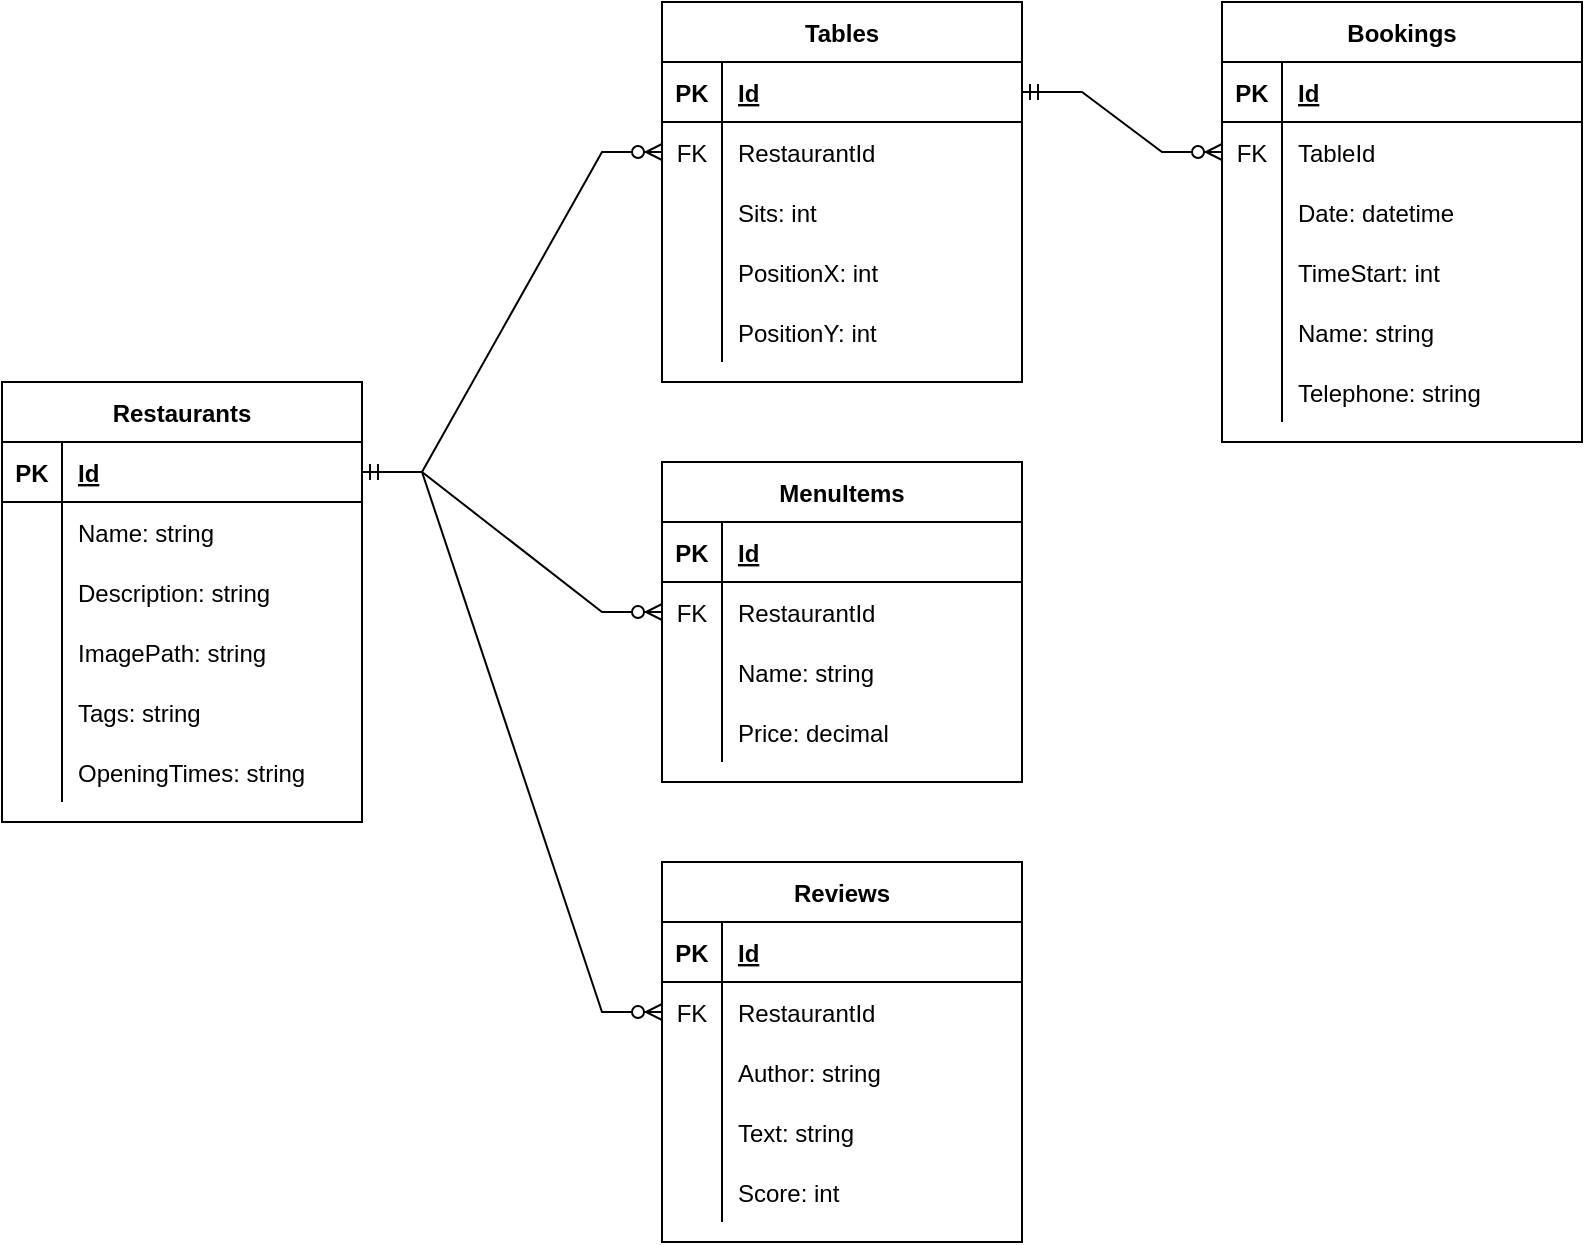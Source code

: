 <mxfile version="15.6.8" type="device"><diagram id="bavbmVNWgLPEJj5uLEgb" name="Page-1"><mxGraphModel dx="2207" dy="547" grid="1" gridSize="10" guides="1" tooltips="1" connect="1" arrows="1" fold="1" page="1" pageScale="1" pageWidth="1169" pageHeight="827" math="0" shadow="0"><root><mxCell id="0"/><mxCell id="1" parent="0"/><mxCell id="hQudG8yjKDYZenc3eQ0n-1" value="Restaurants" style="shape=table;startSize=30;container=1;collapsible=1;childLayout=tableLayout;fixedRows=1;rowLines=0;fontStyle=1;align=center;resizeLast=1;fillColor=default;strokeColor=default;fontColor=default;" parent="1" vertex="1"><mxGeometry x="-50" y="440" width="180" height="220" as="geometry"/></mxCell><mxCell id="hQudG8yjKDYZenc3eQ0n-2" value="" style="shape=partialRectangle;collapsible=0;dropTarget=0;pointerEvents=0;fillColor=none;top=0;left=0;bottom=1;right=0;points=[[0,0.5],[1,0.5]];portConstraint=eastwest;" parent="hQudG8yjKDYZenc3eQ0n-1" vertex="1"><mxGeometry y="30" width="180" height="30" as="geometry"/></mxCell><mxCell id="hQudG8yjKDYZenc3eQ0n-3" value="PK" style="shape=partialRectangle;connectable=0;fillColor=none;top=0;left=0;bottom=0;right=0;fontStyle=1;overflow=hidden;" parent="hQudG8yjKDYZenc3eQ0n-2" vertex="1"><mxGeometry width="30" height="30" as="geometry"><mxRectangle width="30" height="30" as="alternateBounds"/></mxGeometry></mxCell><mxCell id="hQudG8yjKDYZenc3eQ0n-4" value="Id" style="shape=partialRectangle;connectable=0;fillColor=none;top=0;left=0;bottom=0;right=0;align=left;spacingLeft=6;fontStyle=5;overflow=hidden;" parent="hQudG8yjKDYZenc3eQ0n-2" vertex="1"><mxGeometry x="30" width="150" height="30" as="geometry"><mxRectangle width="150" height="30" as="alternateBounds"/></mxGeometry></mxCell><mxCell id="hQudG8yjKDYZenc3eQ0n-5" value="" style="shape=partialRectangle;collapsible=0;dropTarget=0;pointerEvents=0;fillColor=none;top=0;left=0;bottom=0;right=0;points=[[0,0.5],[1,0.5]];portConstraint=eastwest;" parent="hQudG8yjKDYZenc3eQ0n-1" vertex="1"><mxGeometry y="60" width="180" height="30" as="geometry"/></mxCell><mxCell id="hQudG8yjKDYZenc3eQ0n-6" value="" style="shape=partialRectangle;connectable=0;fillColor=none;top=0;left=0;bottom=0;right=0;editable=1;overflow=hidden;" parent="hQudG8yjKDYZenc3eQ0n-5" vertex="1"><mxGeometry width="30" height="30" as="geometry"><mxRectangle width="30" height="30" as="alternateBounds"/></mxGeometry></mxCell><mxCell id="hQudG8yjKDYZenc3eQ0n-7" value="Name: string" style="shape=partialRectangle;connectable=0;fillColor=none;top=0;left=0;bottom=0;right=0;align=left;spacingLeft=6;overflow=hidden;" parent="hQudG8yjKDYZenc3eQ0n-5" vertex="1"><mxGeometry x="30" width="150" height="30" as="geometry"><mxRectangle width="150" height="30" as="alternateBounds"/></mxGeometry></mxCell><mxCell id="hQudG8yjKDYZenc3eQ0n-8" value="" style="shape=partialRectangle;collapsible=0;dropTarget=0;pointerEvents=0;fillColor=none;top=0;left=0;bottom=0;right=0;points=[[0,0.5],[1,0.5]];portConstraint=eastwest;" parent="hQudG8yjKDYZenc3eQ0n-1" vertex="1"><mxGeometry y="90" width="180" height="30" as="geometry"/></mxCell><mxCell id="hQudG8yjKDYZenc3eQ0n-9" value="" style="shape=partialRectangle;connectable=0;fillColor=none;top=0;left=0;bottom=0;right=0;editable=1;overflow=hidden;" parent="hQudG8yjKDYZenc3eQ0n-8" vertex="1"><mxGeometry width="30" height="30" as="geometry"><mxRectangle width="30" height="30" as="alternateBounds"/></mxGeometry></mxCell><mxCell id="hQudG8yjKDYZenc3eQ0n-10" value="Description: string" style="shape=partialRectangle;connectable=0;fillColor=none;top=0;left=0;bottom=0;right=0;align=left;spacingLeft=6;overflow=hidden;" parent="hQudG8yjKDYZenc3eQ0n-8" vertex="1"><mxGeometry x="30" width="150" height="30" as="geometry"><mxRectangle width="150" height="30" as="alternateBounds"/></mxGeometry></mxCell><mxCell id="7eWwR9RU8MYVk5Zorf-E-1" style="shape=partialRectangle;collapsible=0;dropTarget=0;pointerEvents=0;fillColor=none;top=0;left=0;bottom=0;right=0;points=[[0,0.5],[1,0.5]];portConstraint=eastwest;" parent="hQudG8yjKDYZenc3eQ0n-1" vertex="1"><mxGeometry y="120" width="180" height="30" as="geometry"/></mxCell><mxCell id="7eWwR9RU8MYVk5Zorf-E-2" style="shape=partialRectangle;connectable=0;fillColor=none;top=0;left=0;bottom=0;right=0;editable=1;overflow=hidden;" parent="7eWwR9RU8MYVk5Zorf-E-1" vertex="1"><mxGeometry width="30" height="30" as="geometry"><mxRectangle width="30" height="30" as="alternateBounds"/></mxGeometry></mxCell><mxCell id="7eWwR9RU8MYVk5Zorf-E-3" value="ImagePath: string" style="shape=partialRectangle;connectable=0;fillColor=none;top=0;left=0;bottom=0;right=0;align=left;spacingLeft=6;overflow=hidden;" parent="7eWwR9RU8MYVk5Zorf-E-1" vertex="1"><mxGeometry x="30" width="150" height="30" as="geometry"><mxRectangle width="150" height="30" as="alternateBounds"/></mxGeometry></mxCell><mxCell id="iOg_n0sNwWh6UUZySn6v-7" style="shape=partialRectangle;collapsible=0;dropTarget=0;pointerEvents=0;fillColor=none;top=0;left=0;bottom=0;right=0;points=[[0,0.5],[1,0.5]];portConstraint=eastwest;" vertex="1" parent="hQudG8yjKDYZenc3eQ0n-1"><mxGeometry y="150" width="180" height="30" as="geometry"/></mxCell><mxCell id="iOg_n0sNwWh6UUZySn6v-8" style="shape=partialRectangle;connectable=0;fillColor=none;top=0;left=0;bottom=0;right=0;editable=1;overflow=hidden;" vertex="1" parent="iOg_n0sNwWh6UUZySn6v-7"><mxGeometry width="30" height="30" as="geometry"><mxRectangle width="30" height="30" as="alternateBounds"/></mxGeometry></mxCell><mxCell id="iOg_n0sNwWh6UUZySn6v-9" value="Tags: string" style="shape=partialRectangle;connectable=0;fillColor=none;top=0;left=0;bottom=0;right=0;align=left;spacingLeft=6;overflow=hidden;" vertex="1" parent="iOg_n0sNwWh6UUZySn6v-7"><mxGeometry x="30" width="150" height="30" as="geometry"><mxRectangle width="150" height="30" as="alternateBounds"/></mxGeometry></mxCell><mxCell id="iOg_n0sNwWh6UUZySn6v-10" style="shape=partialRectangle;collapsible=0;dropTarget=0;pointerEvents=0;fillColor=none;top=0;left=0;bottom=0;right=0;points=[[0,0.5],[1,0.5]];portConstraint=eastwest;" vertex="1" parent="hQudG8yjKDYZenc3eQ0n-1"><mxGeometry y="180" width="180" height="30" as="geometry"/></mxCell><mxCell id="iOg_n0sNwWh6UUZySn6v-11" style="shape=partialRectangle;connectable=0;fillColor=none;top=0;left=0;bottom=0;right=0;editable=1;overflow=hidden;" vertex="1" parent="iOg_n0sNwWh6UUZySn6v-10"><mxGeometry width="30" height="30" as="geometry"><mxRectangle width="30" height="30" as="alternateBounds"/></mxGeometry></mxCell><mxCell id="iOg_n0sNwWh6UUZySn6v-12" value="OpeningTimes: string" style="shape=partialRectangle;connectable=0;fillColor=none;top=0;left=0;bottom=0;right=0;align=left;spacingLeft=6;overflow=hidden;" vertex="1" parent="iOg_n0sNwWh6UUZySn6v-10"><mxGeometry x="30" width="150" height="30" as="geometry"><mxRectangle width="150" height="30" as="alternateBounds"/></mxGeometry></mxCell><mxCell id="hQudG8yjKDYZenc3eQ0n-14" value="Tables" style="shape=table;startSize=30;container=1;collapsible=1;childLayout=tableLayout;fixedRows=1;rowLines=0;fontStyle=1;align=center;resizeLast=1;" parent="1" vertex="1"><mxGeometry x="280" y="250" width="180" height="190" as="geometry"/></mxCell><mxCell id="hQudG8yjKDYZenc3eQ0n-15" value="" style="shape=partialRectangle;collapsible=0;dropTarget=0;pointerEvents=0;fillColor=none;top=0;left=0;bottom=1;right=0;points=[[0,0.5],[1,0.5]];portConstraint=eastwest;" parent="hQudG8yjKDYZenc3eQ0n-14" vertex="1"><mxGeometry y="30" width="180" height="30" as="geometry"/></mxCell><mxCell id="hQudG8yjKDYZenc3eQ0n-16" value="PK" style="shape=partialRectangle;connectable=0;fillColor=none;top=0;left=0;bottom=0;right=0;fontStyle=1;overflow=hidden;" parent="hQudG8yjKDYZenc3eQ0n-15" vertex="1"><mxGeometry width="30" height="30" as="geometry"><mxRectangle width="30" height="30" as="alternateBounds"/></mxGeometry></mxCell><mxCell id="hQudG8yjKDYZenc3eQ0n-17" value="Id" style="shape=partialRectangle;connectable=0;fillColor=none;top=0;left=0;bottom=0;right=0;align=left;spacingLeft=6;fontStyle=5;overflow=hidden;" parent="hQudG8yjKDYZenc3eQ0n-15" vertex="1"><mxGeometry x="30" width="150" height="30" as="geometry"><mxRectangle width="150" height="30" as="alternateBounds"/></mxGeometry></mxCell><mxCell id="hQudG8yjKDYZenc3eQ0n-18" value="" style="shape=partialRectangle;collapsible=0;dropTarget=0;pointerEvents=0;fillColor=none;top=0;left=0;bottom=0;right=0;points=[[0,0.5],[1,0.5]];portConstraint=eastwest;" parent="hQudG8yjKDYZenc3eQ0n-14" vertex="1"><mxGeometry y="60" width="180" height="30" as="geometry"/></mxCell><mxCell id="hQudG8yjKDYZenc3eQ0n-19" value="FK" style="shape=partialRectangle;connectable=0;fillColor=none;top=0;left=0;bottom=0;right=0;editable=1;overflow=hidden;" parent="hQudG8yjKDYZenc3eQ0n-18" vertex="1"><mxGeometry width="30" height="30" as="geometry"><mxRectangle width="30" height="30" as="alternateBounds"/></mxGeometry></mxCell><mxCell id="hQudG8yjKDYZenc3eQ0n-20" value="RestaurantId" style="shape=partialRectangle;connectable=0;fillColor=none;top=0;left=0;bottom=0;right=0;align=left;spacingLeft=6;overflow=hidden;" parent="hQudG8yjKDYZenc3eQ0n-18" vertex="1"><mxGeometry x="30" width="150" height="30" as="geometry"><mxRectangle width="150" height="30" as="alternateBounds"/></mxGeometry></mxCell><mxCell id="hQudG8yjKDYZenc3eQ0n-21" value="" style="shape=partialRectangle;collapsible=0;dropTarget=0;pointerEvents=0;fillColor=none;top=0;left=0;bottom=0;right=0;points=[[0,0.5],[1,0.5]];portConstraint=eastwest;" parent="hQudG8yjKDYZenc3eQ0n-14" vertex="1"><mxGeometry y="90" width="180" height="30" as="geometry"/></mxCell><mxCell id="hQudG8yjKDYZenc3eQ0n-22" value="" style="shape=partialRectangle;connectable=0;fillColor=none;top=0;left=0;bottom=0;right=0;editable=1;overflow=hidden;" parent="hQudG8yjKDYZenc3eQ0n-21" vertex="1"><mxGeometry width="30" height="30" as="geometry"><mxRectangle width="30" height="30" as="alternateBounds"/></mxGeometry></mxCell><mxCell id="hQudG8yjKDYZenc3eQ0n-23" value="Sits: int" style="shape=partialRectangle;connectable=0;fillColor=none;top=0;left=0;bottom=0;right=0;align=left;spacingLeft=6;overflow=hidden;" parent="hQudG8yjKDYZenc3eQ0n-21" vertex="1"><mxGeometry x="30" width="150" height="30" as="geometry"><mxRectangle width="150" height="30" as="alternateBounds"/></mxGeometry></mxCell><mxCell id="iOg_n0sNwWh6UUZySn6v-1" style="shape=partialRectangle;collapsible=0;dropTarget=0;pointerEvents=0;fillColor=none;top=0;left=0;bottom=0;right=0;points=[[0,0.5],[1,0.5]];portConstraint=eastwest;" vertex="1" parent="hQudG8yjKDYZenc3eQ0n-14"><mxGeometry y="120" width="180" height="30" as="geometry"/></mxCell><mxCell id="iOg_n0sNwWh6UUZySn6v-2" style="shape=partialRectangle;connectable=0;fillColor=none;top=0;left=0;bottom=0;right=0;editable=1;overflow=hidden;" vertex="1" parent="iOg_n0sNwWh6UUZySn6v-1"><mxGeometry width="30" height="30" as="geometry"><mxRectangle width="30" height="30" as="alternateBounds"/></mxGeometry></mxCell><mxCell id="iOg_n0sNwWh6UUZySn6v-3" value="PositionX: int" style="shape=partialRectangle;connectable=0;fillColor=none;top=0;left=0;bottom=0;right=0;align=left;spacingLeft=6;overflow=hidden;" vertex="1" parent="iOg_n0sNwWh6UUZySn6v-1"><mxGeometry x="30" width="150" height="30" as="geometry"><mxRectangle width="150" height="30" as="alternateBounds"/></mxGeometry></mxCell><mxCell id="iOg_n0sNwWh6UUZySn6v-4" style="shape=partialRectangle;collapsible=0;dropTarget=0;pointerEvents=0;fillColor=none;top=0;left=0;bottom=0;right=0;points=[[0,0.5],[1,0.5]];portConstraint=eastwest;" vertex="1" parent="hQudG8yjKDYZenc3eQ0n-14"><mxGeometry y="150" width="180" height="30" as="geometry"/></mxCell><mxCell id="iOg_n0sNwWh6UUZySn6v-5" style="shape=partialRectangle;connectable=0;fillColor=none;top=0;left=0;bottom=0;right=0;editable=1;overflow=hidden;" vertex="1" parent="iOg_n0sNwWh6UUZySn6v-4"><mxGeometry width="30" height="30" as="geometry"><mxRectangle width="30" height="30" as="alternateBounds"/></mxGeometry></mxCell><mxCell id="iOg_n0sNwWh6UUZySn6v-6" value="PositionY: int" style="shape=partialRectangle;connectable=0;fillColor=none;top=0;left=0;bottom=0;right=0;align=left;spacingLeft=6;overflow=hidden;" vertex="1" parent="iOg_n0sNwWh6UUZySn6v-4"><mxGeometry x="30" width="150" height="30" as="geometry"><mxRectangle width="150" height="30" as="alternateBounds"/></mxGeometry></mxCell><mxCell id="hQudG8yjKDYZenc3eQ0n-29" value="" style="edgeStyle=entityRelationEdgeStyle;fontSize=12;html=1;endArrow=ERzeroToMany;startArrow=ERmandOne;rounded=0;exitX=1;exitY=0.5;exitDx=0;exitDy=0;entryX=0;entryY=0.5;entryDx=0;entryDy=0;" parent="1" source="hQudG8yjKDYZenc3eQ0n-2" target="hQudG8yjKDYZenc3eQ0n-18" edge="1"><mxGeometry width="100" height="100" relative="1" as="geometry"><mxPoint x="300" y="330" as="sourcePoint"/><mxPoint x="400" y="230" as="targetPoint"/></mxGeometry></mxCell><mxCell id="hQudG8yjKDYZenc3eQ0n-60" value="Bookings" style="shape=table;startSize=30;container=1;collapsible=1;childLayout=tableLayout;fixedRows=1;rowLines=0;fontStyle=1;align=center;resizeLast=1;" parent="1" vertex="1"><mxGeometry x="560" y="250" width="180" height="220" as="geometry"/></mxCell><mxCell id="hQudG8yjKDYZenc3eQ0n-61" value="" style="shape=partialRectangle;collapsible=0;dropTarget=0;pointerEvents=0;fillColor=none;top=0;left=0;bottom=1;right=0;points=[[0,0.5],[1,0.5]];portConstraint=eastwest;" parent="hQudG8yjKDYZenc3eQ0n-60" vertex="1"><mxGeometry y="30" width="180" height="30" as="geometry"/></mxCell><mxCell id="hQudG8yjKDYZenc3eQ0n-62" value="PK" style="shape=partialRectangle;connectable=0;fillColor=none;top=0;left=0;bottom=0;right=0;fontStyle=1;overflow=hidden;" parent="hQudG8yjKDYZenc3eQ0n-61" vertex="1"><mxGeometry width="30" height="30" as="geometry"><mxRectangle width="30" height="30" as="alternateBounds"/></mxGeometry></mxCell><mxCell id="hQudG8yjKDYZenc3eQ0n-63" value="Id" style="shape=partialRectangle;connectable=0;fillColor=none;top=0;left=0;bottom=0;right=0;align=left;spacingLeft=6;fontStyle=5;overflow=hidden;" parent="hQudG8yjKDYZenc3eQ0n-61" vertex="1"><mxGeometry x="30" width="150" height="30" as="geometry"><mxRectangle width="150" height="30" as="alternateBounds"/></mxGeometry></mxCell><mxCell id="hQudG8yjKDYZenc3eQ0n-64" value="" style="shape=partialRectangle;collapsible=0;dropTarget=0;pointerEvents=0;fillColor=none;top=0;left=0;bottom=0;right=0;points=[[0,0.5],[1,0.5]];portConstraint=eastwest;" parent="hQudG8yjKDYZenc3eQ0n-60" vertex="1"><mxGeometry y="60" width="180" height="30" as="geometry"/></mxCell><mxCell id="hQudG8yjKDYZenc3eQ0n-65" value="FK" style="shape=partialRectangle;connectable=0;fillColor=none;top=0;left=0;bottom=0;right=0;editable=1;overflow=hidden;" parent="hQudG8yjKDYZenc3eQ0n-64" vertex="1"><mxGeometry width="30" height="30" as="geometry"><mxRectangle width="30" height="30" as="alternateBounds"/></mxGeometry></mxCell><mxCell id="hQudG8yjKDYZenc3eQ0n-66" value="TableId" style="shape=partialRectangle;connectable=0;fillColor=none;top=0;left=0;bottom=0;right=0;align=left;spacingLeft=6;overflow=hidden;" parent="hQudG8yjKDYZenc3eQ0n-64" vertex="1"><mxGeometry x="30" width="150" height="30" as="geometry"><mxRectangle width="150" height="30" as="alternateBounds"/></mxGeometry></mxCell><mxCell id="hQudG8yjKDYZenc3eQ0n-67" value="" style="shape=partialRectangle;collapsible=0;dropTarget=0;pointerEvents=0;fillColor=none;top=0;left=0;bottom=0;right=0;points=[[0,0.5],[1,0.5]];portConstraint=eastwest;" parent="hQudG8yjKDYZenc3eQ0n-60" vertex="1"><mxGeometry y="90" width="180" height="30" as="geometry"/></mxCell><mxCell id="hQudG8yjKDYZenc3eQ0n-68" value="" style="shape=partialRectangle;connectable=0;fillColor=none;top=0;left=0;bottom=0;right=0;editable=1;overflow=hidden;" parent="hQudG8yjKDYZenc3eQ0n-67" vertex="1"><mxGeometry width="30" height="30" as="geometry"><mxRectangle width="30" height="30" as="alternateBounds"/></mxGeometry></mxCell><mxCell id="hQudG8yjKDYZenc3eQ0n-69" value="Date: datetime" style="shape=partialRectangle;connectable=0;fillColor=none;top=0;left=0;bottom=0;right=0;align=left;spacingLeft=6;overflow=hidden;" parent="hQudG8yjKDYZenc3eQ0n-67" vertex="1"><mxGeometry x="30" width="150" height="30" as="geometry"><mxRectangle width="150" height="30" as="alternateBounds"/></mxGeometry></mxCell><mxCell id="hQudG8yjKDYZenc3eQ0n-70" style="shape=partialRectangle;collapsible=0;dropTarget=0;pointerEvents=0;fillColor=none;top=0;left=0;bottom=0;right=0;points=[[0,0.5],[1,0.5]];portConstraint=eastwest;" parent="hQudG8yjKDYZenc3eQ0n-60" vertex="1"><mxGeometry y="120" width="180" height="30" as="geometry"/></mxCell><mxCell id="hQudG8yjKDYZenc3eQ0n-71" style="shape=partialRectangle;connectable=0;fillColor=none;top=0;left=0;bottom=0;right=0;editable=1;overflow=hidden;" parent="hQudG8yjKDYZenc3eQ0n-70" vertex="1"><mxGeometry width="30" height="30" as="geometry"><mxRectangle width="30" height="30" as="alternateBounds"/></mxGeometry></mxCell><mxCell id="hQudG8yjKDYZenc3eQ0n-72" value="TimeStart: int" style="shape=partialRectangle;connectable=0;fillColor=none;top=0;left=0;bottom=0;right=0;align=left;spacingLeft=6;overflow=hidden;" parent="hQudG8yjKDYZenc3eQ0n-70" vertex="1"><mxGeometry x="30" width="150" height="30" as="geometry"><mxRectangle width="150" height="30" as="alternateBounds"/></mxGeometry></mxCell><mxCell id="ZyGte4daZIW5ZzRHpwP6-1" style="shape=partialRectangle;collapsible=0;dropTarget=0;pointerEvents=0;fillColor=none;top=0;left=0;bottom=0;right=0;points=[[0,0.5],[1,0.5]];portConstraint=eastwest;" parent="hQudG8yjKDYZenc3eQ0n-60" vertex="1"><mxGeometry y="150" width="180" height="30" as="geometry"/></mxCell><mxCell id="ZyGte4daZIW5ZzRHpwP6-2" style="shape=partialRectangle;connectable=0;fillColor=none;top=0;left=0;bottom=0;right=0;editable=1;overflow=hidden;" parent="ZyGte4daZIW5ZzRHpwP6-1" vertex="1"><mxGeometry width="30" height="30" as="geometry"><mxRectangle width="30" height="30" as="alternateBounds"/></mxGeometry></mxCell><mxCell id="ZyGte4daZIW5ZzRHpwP6-3" value="Name: string" style="shape=partialRectangle;connectable=0;fillColor=none;top=0;left=0;bottom=0;right=0;align=left;spacingLeft=6;overflow=hidden;" parent="ZyGte4daZIW5ZzRHpwP6-1" vertex="1"><mxGeometry x="30" width="150" height="30" as="geometry"><mxRectangle width="150" height="30" as="alternateBounds"/></mxGeometry></mxCell><mxCell id="ZyGte4daZIW5ZzRHpwP6-4" style="shape=partialRectangle;collapsible=0;dropTarget=0;pointerEvents=0;fillColor=none;top=0;left=0;bottom=0;right=0;points=[[0,0.5],[1,0.5]];portConstraint=eastwest;" parent="hQudG8yjKDYZenc3eQ0n-60" vertex="1"><mxGeometry y="180" width="180" height="30" as="geometry"/></mxCell><mxCell id="ZyGte4daZIW5ZzRHpwP6-5" style="shape=partialRectangle;connectable=0;fillColor=none;top=0;left=0;bottom=0;right=0;editable=1;overflow=hidden;" parent="ZyGte4daZIW5ZzRHpwP6-4" vertex="1"><mxGeometry width="30" height="30" as="geometry"><mxRectangle width="30" height="30" as="alternateBounds"/></mxGeometry></mxCell><mxCell id="ZyGte4daZIW5ZzRHpwP6-6" value="Telephone: string" style="shape=partialRectangle;connectable=0;fillColor=none;top=0;left=0;bottom=0;right=0;align=left;spacingLeft=6;overflow=hidden;" parent="ZyGte4daZIW5ZzRHpwP6-4" vertex="1"><mxGeometry x="30" width="150" height="30" as="geometry"><mxRectangle width="150" height="30" as="alternateBounds"/></mxGeometry></mxCell><mxCell id="hQudG8yjKDYZenc3eQ0n-76" value="" style="edgeStyle=entityRelationEdgeStyle;fontSize=12;html=1;endArrow=ERzeroToMany;startArrow=ERmandOne;rounded=0;exitX=1;exitY=0.5;exitDx=0;exitDy=0;entryX=0;entryY=0.5;entryDx=0;entryDy=0;strokeColor=default;labelBackgroundColor=default;fontColor=default;" parent="1" source="hQudG8yjKDYZenc3eQ0n-15" target="hQudG8yjKDYZenc3eQ0n-64" edge="1"><mxGeometry width="100" height="100" relative="1" as="geometry"><mxPoint x="230" y="415" as="sourcePoint"/><mxPoint x="590" y="445" as="targetPoint"/></mxGeometry></mxCell><mxCell id="hQudG8yjKDYZenc3eQ0n-77" value="MenuItems" style="shape=table;startSize=30;container=1;collapsible=1;childLayout=tableLayout;fixedRows=1;rowLines=0;fontStyle=1;align=center;resizeLast=1;fillColor=default;strokeColor=default;fontColor=default;" parent="1" vertex="1"><mxGeometry x="280" y="480" width="180" height="160" as="geometry"/></mxCell><mxCell id="hQudG8yjKDYZenc3eQ0n-78" value="" style="shape=partialRectangle;collapsible=0;dropTarget=0;pointerEvents=0;fillColor=none;top=0;left=0;bottom=1;right=0;points=[[0,0.5],[1,0.5]];portConstraint=eastwest;" parent="hQudG8yjKDYZenc3eQ0n-77" vertex="1"><mxGeometry y="30" width="180" height="30" as="geometry"/></mxCell><mxCell id="hQudG8yjKDYZenc3eQ0n-79" value="PK" style="shape=partialRectangle;connectable=0;fillColor=none;top=0;left=0;bottom=0;right=0;fontStyle=1;overflow=hidden;" parent="hQudG8yjKDYZenc3eQ0n-78" vertex="1"><mxGeometry width="30" height="30" as="geometry"><mxRectangle width="30" height="30" as="alternateBounds"/></mxGeometry></mxCell><mxCell id="hQudG8yjKDYZenc3eQ0n-80" value="Id" style="shape=partialRectangle;connectable=0;fillColor=none;top=0;left=0;bottom=0;right=0;align=left;spacingLeft=6;fontStyle=5;overflow=hidden;" parent="hQudG8yjKDYZenc3eQ0n-78" vertex="1"><mxGeometry x="30" width="150" height="30" as="geometry"><mxRectangle width="150" height="30" as="alternateBounds"/></mxGeometry></mxCell><mxCell id="hQudG8yjKDYZenc3eQ0n-81" value="" style="shape=partialRectangle;collapsible=0;dropTarget=0;pointerEvents=0;fillColor=none;top=0;left=0;bottom=0;right=0;points=[[0,0.5],[1,0.5]];portConstraint=eastwest;" parent="hQudG8yjKDYZenc3eQ0n-77" vertex="1"><mxGeometry y="60" width="180" height="30" as="geometry"/></mxCell><mxCell id="hQudG8yjKDYZenc3eQ0n-82" value="FK" style="shape=partialRectangle;connectable=0;fillColor=none;top=0;left=0;bottom=0;right=0;editable=1;overflow=hidden;fontColor=default;" parent="hQudG8yjKDYZenc3eQ0n-81" vertex="1"><mxGeometry width="30" height="30" as="geometry"><mxRectangle width="30" height="30" as="alternateBounds"/></mxGeometry></mxCell><mxCell id="hQudG8yjKDYZenc3eQ0n-83" value="RestaurantId" style="shape=partialRectangle;connectable=0;fillColor=none;top=0;left=0;bottom=0;right=0;align=left;spacingLeft=6;overflow=hidden;" parent="hQudG8yjKDYZenc3eQ0n-81" vertex="1"><mxGeometry x="30" width="150" height="30" as="geometry"><mxRectangle width="150" height="30" as="alternateBounds"/></mxGeometry></mxCell><mxCell id="hQudG8yjKDYZenc3eQ0n-84" value="" style="shape=partialRectangle;collapsible=0;dropTarget=0;pointerEvents=0;fillColor=none;top=0;left=0;bottom=0;right=0;points=[[0,0.5],[1,0.5]];portConstraint=eastwest;" parent="hQudG8yjKDYZenc3eQ0n-77" vertex="1"><mxGeometry y="90" width="180" height="30" as="geometry"/></mxCell><mxCell id="hQudG8yjKDYZenc3eQ0n-85" value="" style="shape=partialRectangle;connectable=0;fillColor=none;top=0;left=0;bottom=0;right=0;editable=1;overflow=hidden;" parent="hQudG8yjKDYZenc3eQ0n-84" vertex="1"><mxGeometry width="30" height="30" as="geometry"><mxRectangle width="30" height="30" as="alternateBounds"/></mxGeometry></mxCell><mxCell id="hQudG8yjKDYZenc3eQ0n-86" value="Name: string" style="shape=partialRectangle;connectable=0;fillColor=none;top=0;left=0;bottom=0;right=0;align=left;spacingLeft=6;overflow=hidden;" parent="hQudG8yjKDYZenc3eQ0n-84" vertex="1"><mxGeometry x="30" width="150" height="30" as="geometry"><mxRectangle width="150" height="30" as="alternateBounds"/></mxGeometry></mxCell><mxCell id="hQudG8yjKDYZenc3eQ0n-87" value="" style="shape=partialRectangle;collapsible=0;dropTarget=0;pointerEvents=0;fillColor=none;top=0;left=0;bottom=0;right=0;points=[[0,0.5],[1,0.5]];portConstraint=eastwest;" parent="hQudG8yjKDYZenc3eQ0n-77" vertex="1"><mxGeometry y="120" width="180" height="30" as="geometry"/></mxCell><mxCell id="hQudG8yjKDYZenc3eQ0n-88" value="" style="shape=partialRectangle;connectable=0;fillColor=none;top=0;left=0;bottom=0;right=0;editable=1;overflow=hidden;" parent="hQudG8yjKDYZenc3eQ0n-87" vertex="1"><mxGeometry width="30" height="30" as="geometry"><mxRectangle width="30" height="30" as="alternateBounds"/></mxGeometry></mxCell><mxCell id="hQudG8yjKDYZenc3eQ0n-89" value="Price: decimal" style="shape=partialRectangle;connectable=0;fillColor=none;top=0;left=0;bottom=0;right=0;align=left;spacingLeft=6;overflow=hidden;" parent="hQudG8yjKDYZenc3eQ0n-87" vertex="1"><mxGeometry x="30" width="150" height="30" as="geometry"><mxRectangle width="150" height="30" as="alternateBounds"/></mxGeometry></mxCell><mxCell id="hQudG8yjKDYZenc3eQ0n-94" value="" style="edgeStyle=entityRelationEdgeStyle;fontSize=12;html=1;endArrow=ERzeroToMany;startArrow=ERmandOne;rounded=0;exitX=1;exitY=0.5;exitDx=0;exitDy=0;entryX=0;entryY=0.5;entryDx=0;entryDy=0;strokeColor=default;labelBackgroundColor=default;fontColor=default;" parent="1" source="hQudG8yjKDYZenc3eQ0n-2" target="hQudG8yjKDYZenc3eQ0n-81" edge="1"><mxGeometry width="100" height="100" relative="1" as="geometry"><mxPoint x="170" y="415" as="sourcePoint"/><mxPoint x="590" y="445" as="targetPoint"/></mxGeometry></mxCell><mxCell id="9MyNLkIUeOeE4bPa2uwH-1" value="Reviews" style="shape=table;startSize=30;container=1;collapsible=1;childLayout=tableLayout;fixedRows=1;rowLines=0;fontStyle=1;align=center;resizeLast=1;fillColor=default;strokeColor=default;fontColor=default;" parent="1" vertex="1"><mxGeometry x="280" y="680" width="180" height="190" as="geometry"/></mxCell><mxCell id="9MyNLkIUeOeE4bPa2uwH-2" value="" style="shape=partialRectangle;collapsible=0;dropTarget=0;pointerEvents=0;fillColor=none;top=0;left=0;bottom=1;right=0;points=[[0,0.5],[1,0.5]];portConstraint=eastwest;" parent="9MyNLkIUeOeE4bPa2uwH-1" vertex="1"><mxGeometry y="30" width="180" height="30" as="geometry"/></mxCell><mxCell id="9MyNLkIUeOeE4bPa2uwH-3" value="PK" style="shape=partialRectangle;connectable=0;fillColor=none;top=0;left=0;bottom=0;right=0;fontStyle=1;overflow=hidden;" parent="9MyNLkIUeOeE4bPa2uwH-2" vertex="1"><mxGeometry width="30" height="30" as="geometry"><mxRectangle width="30" height="30" as="alternateBounds"/></mxGeometry></mxCell><mxCell id="9MyNLkIUeOeE4bPa2uwH-4" value="Id" style="shape=partialRectangle;connectable=0;fillColor=none;top=0;left=0;bottom=0;right=0;align=left;spacingLeft=6;fontStyle=5;overflow=hidden;" parent="9MyNLkIUeOeE4bPa2uwH-2" vertex="1"><mxGeometry x="30" width="150" height="30" as="geometry"><mxRectangle width="150" height="30" as="alternateBounds"/></mxGeometry></mxCell><mxCell id="9MyNLkIUeOeE4bPa2uwH-5" value="" style="shape=partialRectangle;collapsible=0;dropTarget=0;pointerEvents=0;fillColor=none;top=0;left=0;bottom=0;right=0;points=[[0,0.5],[1,0.5]];portConstraint=eastwest;fontColor=default;" parent="9MyNLkIUeOeE4bPa2uwH-1" vertex="1"><mxGeometry y="60" width="180" height="30" as="geometry"/></mxCell><mxCell id="9MyNLkIUeOeE4bPa2uwH-6" value="FK" style="shape=partialRectangle;connectable=0;fillColor=none;top=0;left=0;bottom=0;right=0;editable=1;overflow=hidden;fontColor=default;" parent="9MyNLkIUeOeE4bPa2uwH-5" vertex="1"><mxGeometry width="30" height="30" as="geometry"><mxRectangle width="30" height="30" as="alternateBounds"/></mxGeometry></mxCell><mxCell id="9MyNLkIUeOeE4bPa2uwH-7" value="RestaurantId" style="shape=partialRectangle;connectable=0;fillColor=none;top=0;left=0;bottom=0;right=0;align=left;spacingLeft=6;overflow=hidden;" parent="9MyNLkIUeOeE4bPa2uwH-5" vertex="1"><mxGeometry x="30" width="150" height="30" as="geometry"><mxRectangle width="150" height="30" as="alternateBounds"/></mxGeometry></mxCell><mxCell id="9MyNLkIUeOeE4bPa2uwH-16" style="shape=partialRectangle;collapsible=0;dropTarget=0;pointerEvents=0;fillColor=none;top=0;left=0;bottom=0;right=0;points=[[0,0.5],[1,0.5]];portConstraint=eastwest;" parent="9MyNLkIUeOeE4bPa2uwH-1" vertex="1"><mxGeometry y="90" width="180" height="30" as="geometry"/></mxCell><mxCell id="9MyNLkIUeOeE4bPa2uwH-17" style="shape=partialRectangle;connectable=0;fillColor=none;top=0;left=0;bottom=0;right=0;editable=1;overflow=hidden;" parent="9MyNLkIUeOeE4bPa2uwH-16" vertex="1"><mxGeometry width="30" height="30" as="geometry"><mxRectangle width="30" height="30" as="alternateBounds"/></mxGeometry></mxCell><mxCell id="9MyNLkIUeOeE4bPa2uwH-18" value="Author: string" style="shape=partialRectangle;connectable=0;fillColor=none;top=0;left=0;bottom=0;right=0;align=left;spacingLeft=6;overflow=hidden;fontColor=default;" parent="9MyNLkIUeOeE4bPa2uwH-16" vertex="1"><mxGeometry x="30" width="150" height="30" as="geometry"><mxRectangle width="150" height="30" as="alternateBounds"/></mxGeometry></mxCell><mxCell id="9MyNLkIUeOeE4bPa2uwH-8" value="" style="shape=partialRectangle;collapsible=0;dropTarget=0;pointerEvents=0;fillColor=none;top=0;left=0;bottom=0;right=0;points=[[0,0.5],[1,0.5]];portConstraint=eastwest;" parent="9MyNLkIUeOeE4bPa2uwH-1" vertex="1"><mxGeometry y="120" width="180" height="30" as="geometry"/></mxCell><mxCell id="9MyNLkIUeOeE4bPa2uwH-9" value="" style="shape=partialRectangle;connectable=0;fillColor=none;top=0;left=0;bottom=0;right=0;editable=1;overflow=hidden;" parent="9MyNLkIUeOeE4bPa2uwH-8" vertex="1"><mxGeometry width="30" height="30" as="geometry"><mxRectangle width="30" height="30" as="alternateBounds"/></mxGeometry></mxCell><mxCell id="9MyNLkIUeOeE4bPa2uwH-10" value="Text: string" style="shape=partialRectangle;connectable=0;fillColor=none;top=0;left=0;bottom=0;right=0;align=left;spacingLeft=6;overflow=hidden;fontColor=default;strokeColor=default;" parent="9MyNLkIUeOeE4bPa2uwH-8" vertex="1"><mxGeometry x="30" width="150" height="30" as="geometry"><mxRectangle width="150" height="30" as="alternateBounds"/></mxGeometry></mxCell><mxCell id="9MyNLkIUeOeE4bPa2uwH-11" value="" style="shape=partialRectangle;collapsible=0;dropTarget=0;pointerEvents=0;fillColor=none;top=0;left=0;bottom=0;right=0;points=[[0,0.5],[1,0.5]];portConstraint=eastwest;" parent="9MyNLkIUeOeE4bPa2uwH-1" vertex="1"><mxGeometry y="150" width="180" height="30" as="geometry"/></mxCell><mxCell id="9MyNLkIUeOeE4bPa2uwH-12" value="" style="shape=partialRectangle;connectable=0;fillColor=none;top=0;left=0;bottom=0;right=0;editable=1;overflow=hidden;" parent="9MyNLkIUeOeE4bPa2uwH-11" vertex="1"><mxGeometry width="30" height="30" as="geometry"><mxRectangle width="30" height="30" as="alternateBounds"/></mxGeometry></mxCell><mxCell id="9MyNLkIUeOeE4bPa2uwH-13" value="Score: int" style="shape=partialRectangle;connectable=0;fillColor=none;top=0;left=0;bottom=0;right=0;align=left;spacingLeft=6;overflow=hidden;fontColor=default;" parent="9MyNLkIUeOeE4bPa2uwH-11" vertex="1"><mxGeometry x="30" width="150" height="30" as="geometry"><mxRectangle width="150" height="30" as="alternateBounds"/></mxGeometry></mxCell><mxCell id="9MyNLkIUeOeE4bPa2uwH-14" value="" style="edgeStyle=entityRelationEdgeStyle;fontSize=12;html=1;endArrow=ERzeroToMany;startArrow=ERmandOne;rounded=0;exitX=1;exitY=0.5;exitDx=0;exitDy=0;entryX=0;entryY=0.5;entryDx=0;entryDy=0;strokeColor=default;labelBackgroundColor=default;fontColor=default;" parent="1" source="hQudG8yjKDYZenc3eQ0n-2" target="9MyNLkIUeOeE4bPa2uwH-5" edge="1"><mxGeometry width="100" height="100" relative="1" as="geometry"><mxPoint x="80" y="415" as="sourcePoint"/><mxPoint x="350" y="565" as="targetPoint"/></mxGeometry></mxCell></root></mxGraphModel></diagram></mxfile>